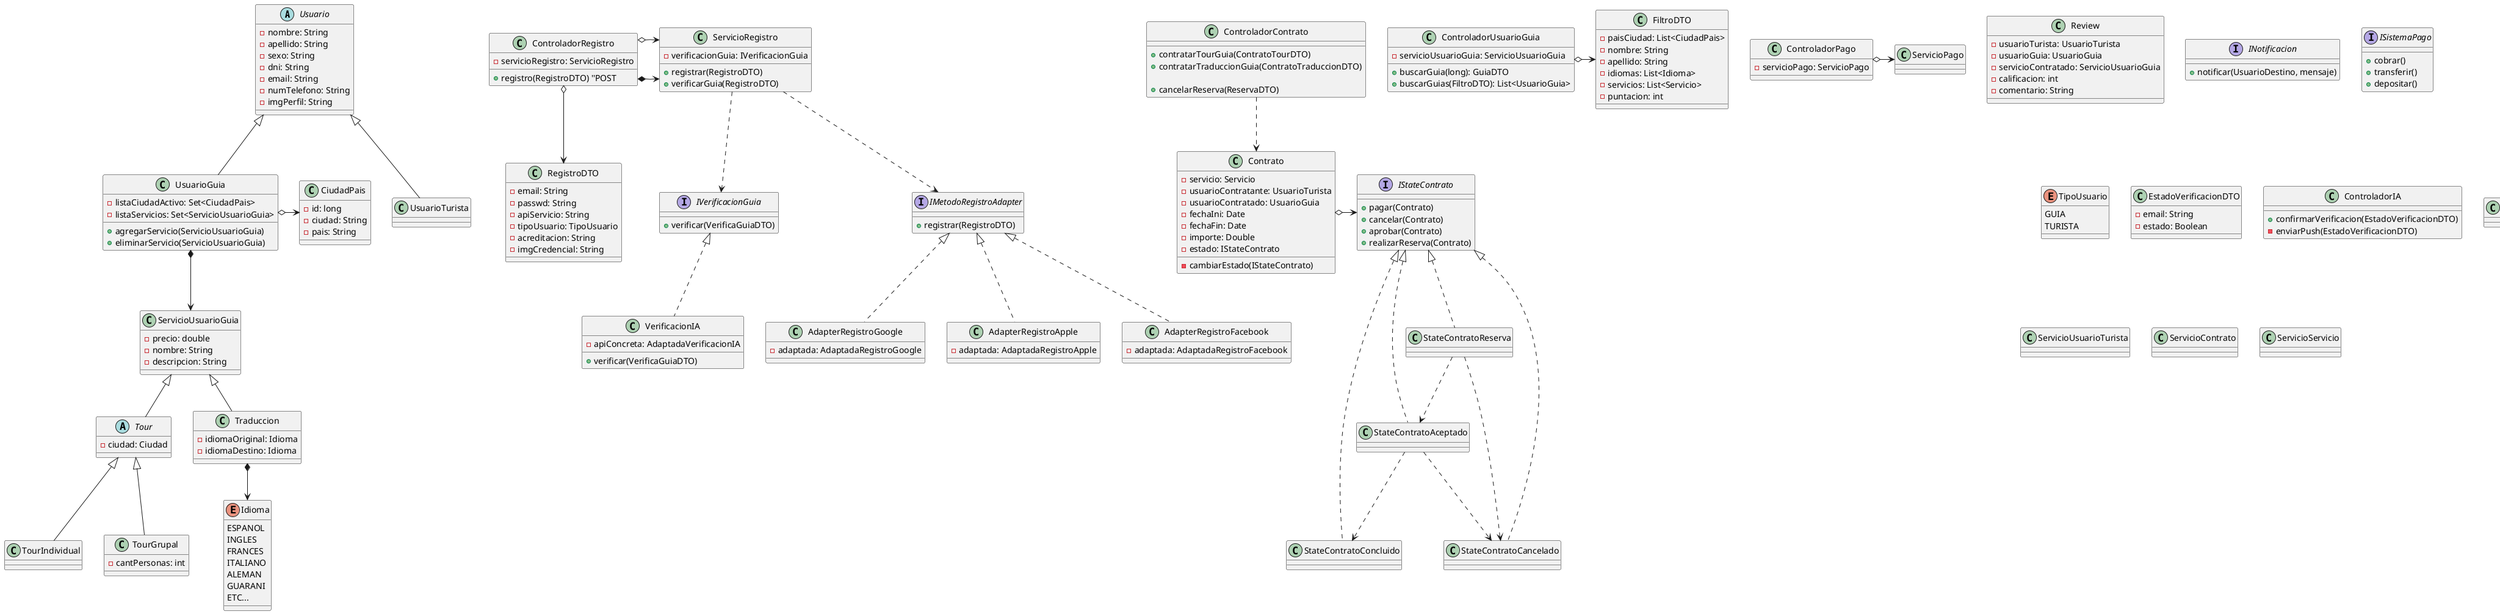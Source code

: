 @startuml TPO


''**********************************************CAPA ENTIDADES**********************************************

abstract class Usuario{
    - nombre: String
    - apellido: String
    - sexo: String
    - dni: String
    - email: String
    - numTelefono: String
    - imgPerfil: String
    ''Nombre del archivo, planificar ubicar la imagen en un servidor publico'
}

class UsuarioGuia extends Usuario{
    - listaCiudadActivo: Set<CiudadPais>
    - listaServicios: Set<ServicioUsuarioGuia>

    + agregarServicio(ServicioUsuarioGuia)
    + eliminarServicio(ServicioUsuarioGuia)
}
UsuarioGuia *--> ServicioUsuarioGuia
UsuarioGuia o-> CiudadPais

class UsuarioTurista extends Usuario{
}

abstract class ServicioUsuarioGuia{
    - precio: double
    ''ver como aplica en las traducciones, si cobra tarifa por hora/dia/archivo/precio base
    - nombre: String
    - descripcion: String
}

abstract class Tour extends ServicioUsuarioGuia{
    - ciudad: Ciudad
}

class TourIndividual extends Tour{}

class TourGrupal extends Tour{
    - cantPersonas: int
}

class Traduccion extends ServicioUsuarioGuia{
    - idiomaOriginal: Idioma
    - idiomaDestino: Idioma
}

Traduccion *--> Idioma


class CiudadPais{
    - id: long
    - ciudad: String
    - pais: String
}


class Contrato{
    - servicio: Servicio
    - usuarioContratante: UsuarioTurista
    - usuarioContratado: UsuarioGuia
    - fechaIni: Date
    - fechaFin: Date
    - importe: Double
    - estado: IStateContrato


    - cambiarEstado(IStateContrato)
}

class Review{
    - usuarioTurista: UsuarioTurista
    - usuarioGuia: UsuarioGuia
    - servicioContratado: ServicioUsuarioGuia
    - calificacion: int 
    ''del 1 al 10
    - comentario: String
}

interface INotificacion{
    + notificar(UsuarioDestino, mensaje)
}

interface ISistemaPago{
    + cobrar()
    + transferir()
    + depositar()
}
interface IStateContrato{
    + pagar(Contrato)
    + cancelar(Contrato)
    + aprobar(Contrato)
    + realizarReserva(Contrato)
}

class StateContratoReserva implements IStateContrato{}
class StateContratoAceptado implements IStateContrato{}
class StateContratoConcluido implements IStateContrato{}
class StateContratoCancelado implements IStateContrato{}


''**********************************************CAPA ENUMS**********************************************

enum Idioma{
    ESPANOL
    INGLES
    FRANCES
    ITALIANO
    ALEMAN
    GUARANI
    ETC...
}

enum TipoUsuario{
    GUIA
    TURISTA
}


''**********************************************CAPA DTO**********************************************

class EstadoVerificacionDTO{
    - email: String
    - estado: Boolean
}

class RegistroDTO{
    ''Ver con el profe, tiene sentido meter todo en un solo DTO? Dejamos la responsabilidad de tomar los campos que valen en la implementacion concreta del adapter?
    ''En el caso de Guia, la verificacion, los datos de imagen y num de certificado, lo agregamos a este dto o lo separamos?
    - email: String
    - passwd: String
    - apiServicio: String
    - tipoUsuario: TipoUsuario
    - acreditacion: String
    - imgCredencial: String
}

class FiltroDTO{
    - paisCiudad: List<CiudadPais>
    - nombre: String
    - apellido: String
    - idiomas: List<Idioma>
    - servicios: List<Servicio>
    - puntacion: int
}

ServicioRegistro ..> IVerificacionGuia
ServicioRegistro ..> IMetodoRegistroAdapter
ControladorRegistro *-> ServicioRegistro


interface IMetodoRegistroAdapter{

    + registrar(RegistroDTO)
}

class AdapterRegistroGoogle implements IMetodoRegistroAdapter{
    - adaptada: AdaptadaRegistroGoogle
}
class AdapterRegistroApple implements IMetodoRegistroAdapter{
    - adaptada: AdaptadaRegistroApple
}
class AdapterRegistroFacebook implements IMetodoRegistroAdapter{
    - adaptada: AdaptadaRegistroFacebook
}


ControladorRegistro o--> RegistroDTO


interface IVerificacionGuia{
    + verificar(VerificaGuiaDTO)
}

class VerificacionIA implements IVerificacionGuia{
    - apiConcreta: AdaptadaVerificacionIA

    + verificar(VerificaGuiaDTO)
}


''No se donde poner esto por el momento :v
''Sabemos que son diferentes API para los diferentes metoods, asique seguro nos va a estar pidiendo implentar patron Adapter


Contrato o-> IStateContrato
ControladorContrato ..> Contrato

StateContratoReserva ..> StateContratoCancelado
StateContratoReserva ..> StateContratoAceptado
StateContratoAceptado ..> StateContratoConcluido
StateContratoAceptado ..> StateContratoCancelado

''**********************************************CAPA REPOSITORIOS**********************************************

interface IRepository{
    + save(A)
    + update(A)
    + delete(long)
    + get(long)
}

class RepositoryUsuarioGuia implements IRepository{

}

class RepositoryUsuarioTurista implements IRepository{

}

class RepositoryContrato implements IRepository{

}

class RepositoryCiudadPais implements IRepository{

}

class RepositoryTraduccion implements IRepository{

}

class RepositoryServicioUsuarioGuia implements IRepository{

}

class RepositoryReview implements IRepository{

}

class RepositoryPago implements IRepository{

}


''**********************************************CAPA CONTROLADOR**********************************************
class ControladorContrato{
    + contratarTourGuia(ContratoTourDTO)
    + contratarTraduccionGuia(ContratoTraduccionDTO)

    + cancelarReserva(ReservaDTO)
}
'Estos metodos capas tiene mas sentido meterlos todo en un solo controlador por ejemplo: ControladorUsuarioTurista
class ControladorUsuarioGuia{
    - servicioUsuarioGuia: ServicioUsuarioGuia
    + buscarGuia(long): GuiaDTO
    + buscarGuias(FiltroDTO): List<UsuarioGuia>
}

ControladorUsuarioGuia o-> FiltroDTO

''Ver si los contraladores usamos singleton
class ControladorRegistro{
    - servicioRegistro: ServicioRegistro

    + registro(RegistroDTO) ''POST
}
ControladorRegistro o-> ServicioRegistro

class ControladorIA{
    ''PREGUNTAR AL PROFE!!!
    + confirmarVerificacion(EstadoVerificacionDTO)
    - enviarPush(EstadoVerificacionDTO)
    ''Cola de mensajes, no sabemos etapa de tiempo
}

class ControladorPago{
    - servicioPago: ServicioPago
}

ControladorPago o-> ServicioPago



''**********************************************CAPA SERVICIOS**********************************************
class ServicioRegistro{
    - verificacionGuia: IVerificacionGuia

    + registrar(RegistroDTO)
    + verificarGuia(RegistroDTO)
}

class ServicioUsuarioGuia{

}

class ServicioRegistro{

}

class ServicioUsuarioTurista{

}

class ServicioContrato{

}

class ServicioServicio{
}

class ServicioPago{

}


@enduml